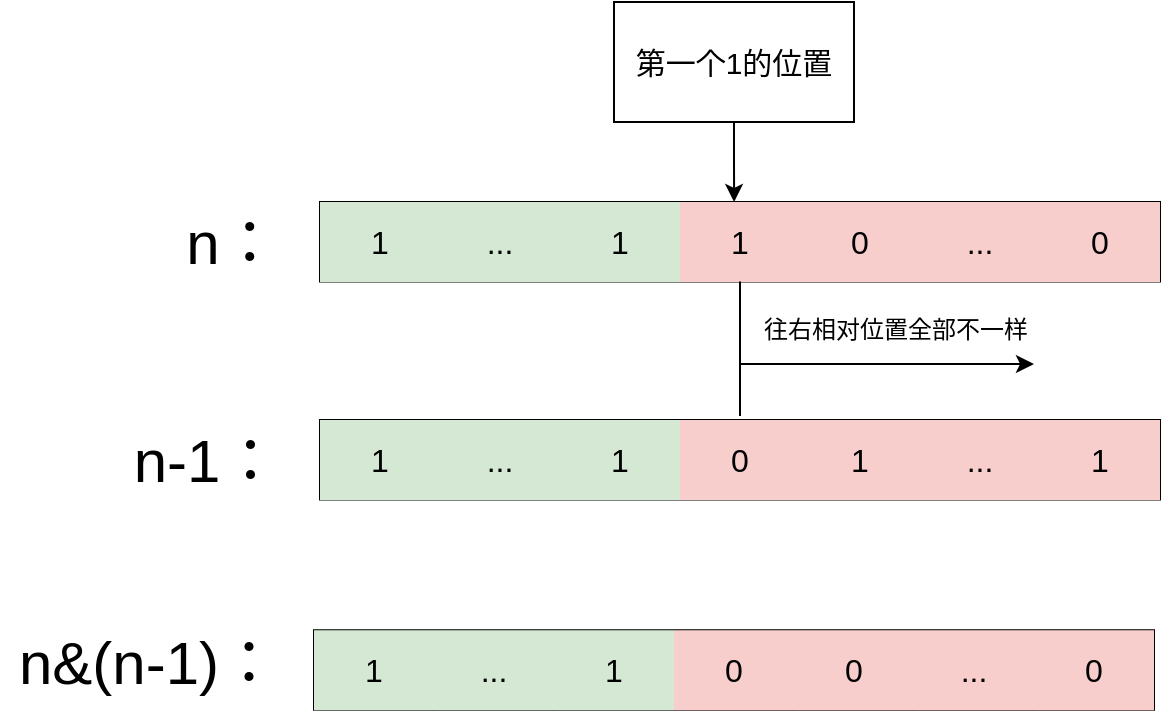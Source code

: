 <mxfile version="24.8.6">
  <diagram name="第 1 页" id="GCBoUjKGm0EL-DLGbFii">
    <mxGraphModel dx="1386" dy="747" grid="0" gridSize="10" guides="1" tooltips="1" connect="1" arrows="1" fold="1" page="1" pageScale="1" pageWidth="827" pageHeight="1169" math="0" shadow="0">
      <root>
        <mxCell id="0" />
        <mxCell id="1" parent="0" />
        <mxCell id="0OJejyPxlO1lysR5OQdU-2" value="" style="shape=table;startSize=0;container=1;collapsible=0;childLayout=tableLayout;fontSize=16;" parent="1" vertex="1">
          <mxGeometry x="188" y="171" width="420" height="39.75" as="geometry" />
        </mxCell>
        <mxCell id="0OJejyPxlO1lysR5OQdU-3" value="" style="shape=tableRow;horizontal=0;startSize=0;swimlaneHead=0;swimlaneBody=0;strokeColor=inherit;top=0;left=0;bottom=0;right=0;collapsible=0;dropTarget=0;fillColor=none;points=[[0,0.5],[1,0.5]];portConstraint=eastwest;fontSize=16;" parent="0OJejyPxlO1lysR5OQdU-2" vertex="1">
          <mxGeometry width="420" height="40" as="geometry" />
        </mxCell>
        <mxCell id="0OJejyPxlO1lysR5OQdU-18" value="1" style="shape=partialRectangle;html=1;whiteSpace=wrap;connectable=0;strokeColor=#82b366;overflow=hidden;fillColor=#d5e8d4;top=0;left=0;bottom=0;right=0;pointerEvents=1;fontSize=16;" parent="0OJejyPxlO1lysR5OQdU-3" vertex="1">
          <mxGeometry width="60" height="40" as="geometry">
            <mxRectangle width="60" height="40" as="alternateBounds" />
          </mxGeometry>
        </mxCell>
        <mxCell id="0OJejyPxlO1lysR5OQdU-17" value="..." style="shape=partialRectangle;html=1;whiteSpace=wrap;connectable=0;strokeColor=#82b366;overflow=hidden;fillColor=#d5e8d4;top=0;left=0;bottom=0;right=0;pointerEvents=1;fontSize=16;" parent="0OJejyPxlO1lysR5OQdU-3" vertex="1">
          <mxGeometry x="60" width="60" height="40" as="geometry">
            <mxRectangle width="60" height="40" as="alternateBounds" />
          </mxGeometry>
        </mxCell>
        <mxCell id="0OJejyPxlO1lysR5OQdU-16" value="1" style="shape=partialRectangle;html=1;whiteSpace=wrap;connectable=0;strokeColor=#82b366;overflow=hidden;fillColor=#d5e8d4;top=0;left=0;bottom=0;right=0;pointerEvents=1;fontSize=16;" parent="0OJejyPxlO1lysR5OQdU-3" vertex="1">
          <mxGeometry x="120" width="60" height="40" as="geometry">
            <mxRectangle width="60" height="40" as="alternateBounds" />
          </mxGeometry>
        </mxCell>
        <mxCell id="0OJejyPxlO1lysR5OQdU-15" value="1" style="shape=partialRectangle;html=1;whiteSpace=wrap;connectable=0;strokeColor=#b85450;overflow=hidden;fillColor=#f8cecc;top=0;left=0;bottom=0;right=0;pointerEvents=1;fontSize=16;" parent="0OJejyPxlO1lysR5OQdU-3" vertex="1">
          <mxGeometry x="180" width="60" height="40" as="geometry">
            <mxRectangle width="60" height="40" as="alternateBounds" />
          </mxGeometry>
        </mxCell>
        <mxCell id="0OJejyPxlO1lysR5OQdU-4" value="0" style="shape=partialRectangle;html=1;whiteSpace=wrap;connectable=0;strokeColor=#b85450;overflow=hidden;fillColor=#f8cecc;top=0;left=0;bottom=0;right=0;pointerEvents=1;fontSize=16;" parent="0OJejyPxlO1lysR5OQdU-3" vertex="1">
          <mxGeometry x="240" width="60" height="40" as="geometry">
            <mxRectangle width="60" height="40" as="alternateBounds" />
          </mxGeometry>
        </mxCell>
        <mxCell id="0OJejyPxlO1lysR5OQdU-5" value="..." style="shape=partialRectangle;html=1;whiteSpace=wrap;connectable=0;strokeColor=#b85450;overflow=hidden;fillColor=#f8cecc;top=0;left=0;bottom=0;right=0;pointerEvents=1;fontSize=16;" parent="0OJejyPxlO1lysR5OQdU-3" vertex="1">
          <mxGeometry x="300" width="60" height="40" as="geometry">
            <mxRectangle width="60" height="40" as="alternateBounds" />
          </mxGeometry>
        </mxCell>
        <mxCell id="0OJejyPxlO1lysR5OQdU-6" value="0" style="shape=partialRectangle;html=1;whiteSpace=wrap;connectable=0;strokeColor=#b85450;overflow=hidden;fillColor=#f8cecc;top=0;left=0;bottom=0;right=0;pointerEvents=1;fontSize=16;" parent="0OJejyPxlO1lysR5OQdU-3" vertex="1">
          <mxGeometry x="360" width="60" height="40" as="geometry">
            <mxRectangle width="60" height="40" as="alternateBounds" />
          </mxGeometry>
        </mxCell>
        <mxCell id="0OJejyPxlO1lysR5OQdU-19" value="" style="shape=table;startSize=0;container=1;collapsible=0;childLayout=tableLayout;fontSize=16;" parent="1" vertex="1">
          <mxGeometry x="188" y="280" width="420" height="39.75" as="geometry" />
        </mxCell>
        <mxCell id="0OJejyPxlO1lysR5OQdU-20" value="" style="shape=tableRow;horizontal=0;startSize=0;swimlaneHead=0;swimlaneBody=0;strokeColor=inherit;top=0;left=0;bottom=0;right=0;collapsible=0;dropTarget=0;fillColor=none;points=[[0,0.5],[1,0.5]];portConstraint=eastwest;fontSize=16;" parent="0OJejyPxlO1lysR5OQdU-19" vertex="1">
          <mxGeometry width="420" height="40" as="geometry" />
        </mxCell>
        <mxCell id="0OJejyPxlO1lysR5OQdU-21" value="1" style="shape=partialRectangle;html=1;whiteSpace=wrap;connectable=0;strokeColor=#82b366;overflow=hidden;fillColor=#d5e8d4;top=0;left=0;bottom=0;right=0;pointerEvents=1;fontSize=16;" parent="0OJejyPxlO1lysR5OQdU-20" vertex="1">
          <mxGeometry width="60" height="40" as="geometry">
            <mxRectangle width="60" height="40" as="alternateBounds" />
          </mxGeometry>
        </mxCell>
        <mxCell id="0OJejyPxlO1lysR5OQdU-22" value="..." style="shape=partialRectangle;html=1;whiteSpace=wrap;connectable=0;strokeColor=#82b366;overflow=hidden;fillColor=#d5e8d4;top=0;left=0;bottom=0;right=0;pointerEvents=1;fontSize=16;" parent="0OJejyPxlO1lysR5OQdU-20" vertex="1">
          <mxGeometry x="60" width="60" height="40" as="geometry">
            <mxRectangle width="60" height="40" as="alternateBounds" />
          </mxGeometry>
        </mxCell>
        <mxCell id="0OJejyPxlO1lysR5OQdU-23" value="1" style="shape=partialRectangle;html=1;whiteSpace=wrap;connectable=0;strokeColor=#82b366;overflow=hidden;fillColor=#d5e8d4;top=0;left=0;bottom=0;right=0;pointerEvents=1;fontSize=16;" parent="0OJejyPxlO1lysR5OQdU-20" vertex="1">
          <mxGeometry x="120" width="60" height="40" as="geometry">
            <mxRectangle width="60" height="40" as="alternateBounds" />
          </mxGeometry>
        </mxCell>
        <mxCell id="0OJejyPxlO1lysR5OQdU-24" value="0" style="shape=partialRectangle;html=1;whiteSpace=wrap;connectable=0;strokeColor=#b85450;overflow=hidden;fillColor=#f8cecc;top=0;left=0;bottom=0;right=0;pointerEvents=1;fontSize=16;" parent="0OJejyPxlO1lysR5OQdU-20" vertex="1">
          <mxGeometry x="180" width="60" height="40" as="geometry">
            <mxRectangle width="60" height="40" as="alternateBounds" />
          </mxGeometry>
        </mxCell>
        <mxCell id="0OJejyPxlO1lysR5OQdU-25" value="1" style="shape=partialRectangle;html=1;whiteSpace=wrap;connectable=0;strokeColor=#b85450;overflow=hidden;fillColor=#f8cecc;top=0;left=0;bottom=0;right=0;pointerEvents=1;fontSize=16;" parent="0OJejyPxlO1lysR5OQdU-20" vertex="1">
          <mxGeometry x="240" width="60" height="40" as="geometry">
            <mxRectangle width="60" height="40" as="alternateBounds" />
          </mxGeometry>
        </mxCell>
        <mxCell id="0OJejyPxlO1lysR5OQdU-26" value="..." style="shape=partialRectangle;html=1;whiteSpace=wrap;connectable=0;strokeColor=#b85450;overflow=hidden;fillColor=#f8cecc;top=0;left=0;bottom=0;right=0;pointerEvents=1;fontSize=16;" parent="0OJejyPxlO1lysR5OQdU-20" vertex="1">
          <mxGeometry x="300" width="60" height="40" as="geometry">
            <mxRectangle width="60" height="40" as="alternateBounds" />
          </mxGeometry>
        </mxCell>
        <mxCell id="0OJejyPxlO1lysR5OQdU-27" value="1" style="shape=partialRectangle;html=1;whiteSpace=wrap;connectable=0;strokeColor=#b85450;overflow=hidden;fillColor=#f8cecc;top=0;left=0;bottom=0;right=0;pointerEvents=1;fontSize=16;" parent="0OJejyPxlO1lysR5OQdU-20" vertex="1">
          <mxGeometry x="360" width="60" height="40" as="geometry">
            <mxRectangle width="60" height="40" as="alternateBounds" />
          </mxGeometry>
        </mxCell>
        <mxCell id="0OJejyPxlO1lysR5OQdU-28" value="&lt;font style=&quot;font-size: 30px;&quot;&gt;n：&lt;/font&gt;" style="text;html=1;align=center;verticalAlign=middle;resizable=0;points=[];autosize=1;strokeColor=none;fillColor=none;" parent="1" vertex="1">
          <mxGeometry x="111" y="166.88" width="65" height="48" as="geometry" />
        </mxCell>
        <mxCell id="0OJejyPxlO1lysR5OQdU-29" value="&lt;font style=&quot;font-size: 30px;&quot;&gt;n-1：&lt;/font&gt;" style="text;html=1;align=center;verticalAlign=middle;resizable=0;points=[];autosize=1;strokeColor=none;fillColor=none;fontSize=30;" parent="1" vertex="1">
          <mxGeometry x="85" y="275.88" width="91" height="48" as="geometry" />
        </mxCell>
        <mxCell id="0OJejyPxlO1lysR5OQdU-30" value="&lt;font style=&quot;font-size: 15px;&quot;&gt;第一个1的位置&lt;/font&gt;" style="rounded=0;whiteSpace=wrap;html=1;" parent="1" vertex="1">
          <mxGeometry x="335" y="71" width="120" height="60" as="geometry" />
        </mxCell>
        <mxCell id="0OJejyPxlO1lysR5OQdU-33" style="edgeStyle=orthogonalEdgeStyle;rounded=0;orthogonalLoop=1;jettySize=auto;html=1;exitX=0.5;exitY=1;exitDx=0;exitDy=0;entryX=0.493;entryY=0;entryDx=0;entryDy=0;entryPerimeter=0;" parent="1" source="0OJejyPxlO1lysR5OQdU-30" target="0OJejyPxlO1lysR5OQdU-3" edge="1">
          <mxGeometry relative="1" as="geometry" />
        </mxCell>
        <mxCell id="0OJejyPxlO1lysR5OQdU-34" value="" style="endArrow=none;html=1;rounded=0;entryX=0.5;entryY=1;entryDx=0;entryDy=0;" parent="1" target="0OJejyPxlO1lysR5OQdU-2" edge="1">
          <mxGeometry width="50" height="50" relative="1" as="geometry">
            <mxPoint x="398" y="278" as="sourcePoint" />
            <mxPoint x="442" y="226" as="targetPoint" />
          </mxGeometry>
        </mxCell>
        <mxCell id="0OJejyPxlO1lysR5OQdU-35" value="" style="endArrow=classic;html=1;rounded=0;" parent="1" edge="1">
          <mxGeometry width="50" height="50" relative="1" as="geometry">
            <mxPoint x="398" y="252" as="sourcePoint" />
            <mxPoint x="545" y="252" as="targetPoint" />
          </mxGeometry>
        </mxCell>
        <mxCell id="0OJejyPxlO1lysR5OQdU-36" value="往右相对位置全部不一样" style="text;html=1;align=center;verticalAlign=middle;whiteSpace=wrap;rounded=0;" parent="1" vertex="1">
          <mxGeometry x="399" y="220" width="154" height="30" as="geometry" />
        </mxCell>
        <mxCell id="oO_ZicVXFOUBJvDIcUHl-1" value="" style="shape=table;startSize=0;container=1;collapsible=0;childLayout=tableLayout;fontSize=16;" vertex="1" parent="1">
          <mxGeometry x="185" y="385.13" width="420" height="39.75" as="geometry" />
        </mxCell>
        <mxCell id="oO_ZicVXFOUBJvDIcUHl-2" value="" style="shape=tableRow;horizontal=0;startSize=0;swimlaneHead=0;swimlaneBody=0;strokeColor=inherit;top=0;left=0;bottom=0;right=0;collapsible=0;dropTarget=0;fillColor=none;points=[[0,0.5],[1,0.5]];portConstraint=eastwest;fontSize=16;" vertex="1" parent="oO_ZicVXFOUBJvDIcUHl-1">
          <mxGeometry width="420" height="40" as="geometry" />
        </mxCell>
        <mxCell id="oO_ZicVXFOUBJvDIcUHl-3" value="1" style="shape=partialRectangle;html=1;whiteSpace=wrap;connectable=0;strokeColor=#82b366;overflow=hidden;fillColor=#d5e8d4;top=0;left=0;bottom=0;right=0;pointerEvents=1;fontSize=16;" vertex="1" parent="oO_ZicVXFOUBJvDIcUHl-2">
          <mxGeometry width="60" height="40" as="geometry">
            <mxRectangle width="60" height="40" as="alternateBounds" />
          </mxGeometry>
        </mxCell>
        <mxCell id="oO_ZicVXFOUBJvDIcUHl-4" value="..." style="shape=partialRectangle;html=1;whiteSpace=wrap;connectable=0;strokeColor=#82b366;overflow=hidden;fillColor=#d5e8d4;top=0;left=0;bottom=0;right=0;pointerEvents=1;fontSize=16;" vertex="1" parent="oO_ZicVXFOUBJvDIcUHl-2">
          <mxGeometry x="60" width="60" height="40" as="geometry">
            <mxRectangle width="60" height="40" as="alternateBounds" />
          </mxGeometry>
        </mxCell>
        <mxCell id="oO_ZicVXFOUBJvDIcUHl-5" value="1" style="shape=partialRectangle;html=1;whiteSpace=wrap;connectable=0;strokeColor=#82b366;overflow=hidden;fillColor=#d5e8d4;top=0;left=0;bottom=0;right=0;pointerEvents=1;fontSize=16;" vertex="1" parent="oO_ZicVXFOUBJvDIcUHl-2">
          <mxGeometry x="120" width="60" height="40" as="geometry">
            <mxRectangle width="60" height="40" as="alternateBounds" />
          </mxGeometry>
        </mxCell>
        <mxCell id="oO_ZicVXFOUBJvDIcUHl-6" value="0" style="shape=partialRectangle;html=1;whiteSpace=wrap;connectable=0;strokeColor=#b85450;overflow=hidden;fillColor=#f8cecc;top=0;left=0;bottom=0;right=0;pointerEvents=1;fontSize=16;" vertex="1" parent="oO_ZicVXFOUBJvDIcUHl-2">
          <mxGeometry x="180" width="60" height="40" as="geometry">
            <mxRectangle width="60" height="40" as="alternateBounds" />
          </mxGeometry>
        </mxCell>
        <mxCell id="oO_ZicVXFOUBJvDIcUHl-7" value="0" style="shape=partialRectangle;html=1;whiteSpace=wrap;connectable=0;strokeColor=#b85450;overflow=hidden;fillColor=#f8cecc;top=0;left=0;bottom=0;right=0;pointerEvents=1;fontSize=16;" vertex="1" parent="oO_ZicVXFOUBJvDIcUHl-2">
          <mxGeometry x="240" width="60" height="40" as="geometry">
            <mxRectangle width="60" height="40" as="alternateBounds" />
          </mxGeometry>
        </mxCell>
        <mxCell id="oO_ZicVXFOUBJvDIcUHl-8" value="..." style="shape=partialRectangle;html=1;whiteSpace=wrap;connectable=0;strokeColor=#b85450;overflow=hidden;fillColor=#f8cecc;top=0;left=0;bottom=0;right=0;pointerEvents=1;fontSize=16;" vertex="1" parent="oO_ZicVXFOUBJvDIcUHl-2">
          <mxGeometry x="300" width="60" height="40" as="geometry">
            <mxRectangle width="60" height="40" as="alternateBounds" />
          </mxGeometry>
        </mxCell>
        <mxCell id="oO_ZicVXFOUBJvDIcUHl-9" value="0" style="shape=partialRectangle;html=1;whiteSpace=wrap;connectable=0;strokeColor=#b85450;overflow=hidden;fillColor=#f8cecc;top=0;left=0;bottom=0;right=0;pointerEvents=1;fontSize=16;" vertex="1" parent="oO_ZicVXFOUBJvDIcUHl-2">
          <mxGeometry x="360" width="60" height="40" as="geometry">
            <mxRectangle width="60" height="40" as="alternateBounds" />
          </mxGeometry>
        </mxCell>
        <mxCell id="oO_ZicVXFOUBJvDIcUHl-10" value="&lt;font style=&quot;font-size: 30px;&quot;&gt;n&amp;amp;(n-1)：&lt;/font&gt;" style="text;html=1;align=center;verticalAlign=middle;resizable=0;points=[];autosize=1;strokeColor=none;fillColor=none;fontSize=30;" vertex="1" parent="1">
          <mxGeometry x="28" y="376.88" width="148" height="48" as="geometry" />
        </mxCell>
      </root>
    </mxGraphModel>
  </diagram>
</mxfile>
